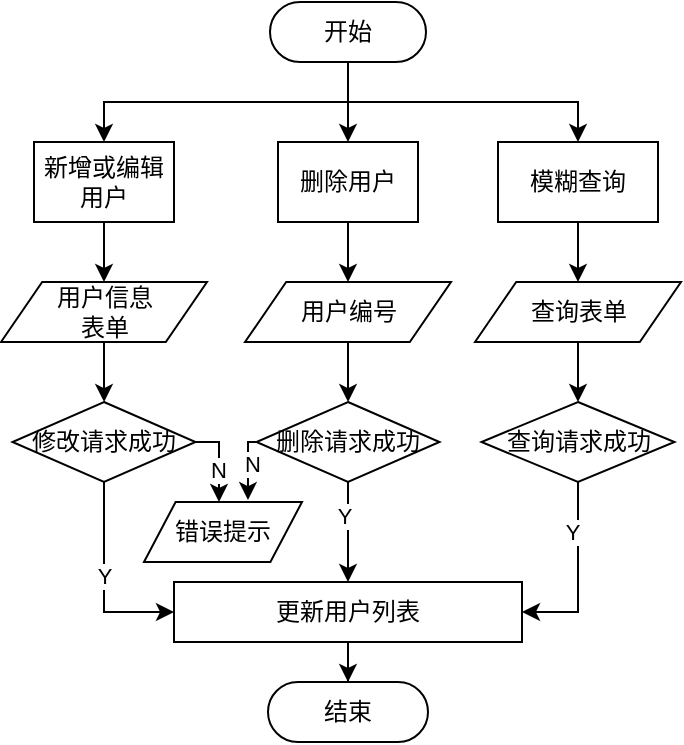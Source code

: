 <mxfile version="24.4.0" type="github">
  <diagram name="第 1 页" id="b8N8rCixuuFsRa8sN-TI">
    <mxGraphModel dx="380" dy="463" grid="0" gridSize="10" guides="1" tooltips="1" connect="1" arrows="1" fold="1" page="0" pageScale="1" pageWidth="827" pageHeight="1169" math="0" shadow="0">
      <root>
        <mxCell id="0" />
        <mxCell id="1" parent="0" />
        <mxCell id="KAa_qxT1jwkZMGta-7AU-33" style="edgeStyle=orthogonalEdgeStyle;rounded=0;orthogonalLoop=1;jettySize=auto;html=1;exitX=0.5;exitY=0.5;exitDx=0;exitDy=15;exitPerimeter=0;entryX=0.5;entryY=0;entryDx=0;entryDy=0;" edge="1" parent="1" source="KAa_qxT1jwkZMGta-7AU-36" target="KAa_qxT1jwkZMGta-7AU-38">
          <mxGeometry relative="1" as="geometry" />
        </mxCell>
        <mxCell id="KAa_qxT1jwkZMGta-7AU-34" style="edgeStyle=orthogonalEdgeStyle;rounded=0;orthogonalLoop=1;jettySize=auto;html=1;exitX=0.5;exitY=0.5;exitDx=0;exitDy=15;exitPerimeter=0;" edge="1" parent="1" source="KAa_qxT1jwkZMGta-7AU-36" target="KAa_qxT1jwkZMGta-7AU-40">
          <mxGeometry relative="1" as="geometry" />
        </mxCell>
        <mxCell id="KAa_qxT1jwkZMGta-7AU-35" style="edgeStyle=orthogonalEdgeStyle;rounded=0;orthogonalLoop=1;jettySize=auto;html=1;exitX=0.5;exitY=0.5;exitDx=0;exitDy=15;exitPerimeter=0;entryX=0.5;entryY=0;entryDx=0;entryDy=0;" edge="1" parent="1" source="KAa_qxT1jwkZMGta-7AU-36" target="KAa_qxT1jwkZMGta-7AU-42">
          <mxGeometry relative="1" as="geometry" />
        </mxCell>
        <mxCell id="KAa_qxT1jwkZMGta-7AU-36" value="开始" style="html=1;dashed=0;whiteSpace=wrap;shape=mxgraph.dfd.start" vertex="1" parent="1">
          <mxGeometry x="193" y="80" width="78" height="30" as="geometry" />
        </mxCell>
        <mxCell id="KAa_qxT1jwkZMGta-7AU-37" style="edgeStyle=orthogonalEdgeStyle;rounded=0;orthogonalLoop=1;jettySize=auto;html=1;exitX=0.5;exitY=1;exitDx=0;exitDy=0;" edge="1" parent="1" source="KAa_qxT1jwkZMGta-7AU-38" target="KAa_qxT1jwkZMGta-7AU-44">
          <mxGeometry relative="1" as="geometry" />
        </mxCell>
        <mxCell id="KAa_qxT1jwkZMGta-7AU-38" value="新增或编辑用户" style="html=1;dashed=0;whiteSpace=wrap;" vertex="1" parent="1">
          <mxGeometry x="75" y="150" width="70" height="40" as="geometry" />
        </mxCell>
        <mxCell id="KAa_qxT1jwkZMGta-7AU-39" style="edgeStyle=orthogonalEdgeStyle;rounded=0;orthogonalLoop=1;jettySize=auto;html=1;exitX=0.5;exitY=1;exitDx=0;exitDy=0;" edge="1" parent="1" source="KAa_qxT1jwkZMGta-7AU-40" target="KAa_qxT1jwkZMGta-7AU-51">
          <mxGeometry relative="1" as="geometry" />
        </mxCell>
        <mxCell id="KAa_qxT1jwkZMGta-7AU-40" value="删除用户" style="html=1;dashed=0;whiteSpace=wrap;" vertex="1" parent="1">
          <mxGeometry x="197" y="150" width="70" height="40" as="geometry" />
        </mxCell>
        <mxCell id="KAa_qxT1jwkZMGta-7AU-41" style="edgeStyle=orthogonalEdgeStyle;rounded=0;orthogonalLoop=1;jettySize=auto;html=1;exitX=0.5;exitY=1;exitDx=0;exitDy=0;" edge="1" parent="1" source="KAa_qxT1jwkZMGta-7AU-42" target="KAa_qxT1jwkZMGta-7AU-53">
          <mxGeometry relative="1" as="geometry" />
        </mxCell>
        <mxCell id="KAa_qxT1jwkZMGta-7AU-42" value="模糊查询" style="html=1;dashed=0;whiteSpace=wrap;" vertex="1" parent="1">
          <mxGeometry x="307" y="150" width="80" height="40" as="geometry" />
        </mxCell>
        <mxCell id="KAa_qxT1jwkZMGta-7AU-43" style="edgeStyle=orthogonalEdgeStyle;rounded=0;orthogonalLoop=1;jettySize=auto;html=1;exitX=0.5;exitY=1;exitDx=0;exitDy=0;" edge="1" parent="1" source="KAa_qxT1jwkZMGta-7AU-44" target="KAa_qxT1jwkZMGta-7AU-49">
          <mxGeometry relative="1" as="geometry" />
        </mxCell>
        <mxCell id="KAa_qxT1jwkZMGta-7AU-44" value="用户信息&lt;div&gt;表单&lt;/div&gt;" style="shape=parallelogram;perimeter=parallelogramPerimeter;whiteSpace=wrap;html=1;dashed=0;" vertex="1" parent="1">
          <mxGeometry x="58.5" y="220" width="103" height="30" as="geometry" />
        </mxCell>
        <mxCell id="KAa_qxT1jwkZMGta-7AU-45" style="edgeStyle=orthogonalEdgeStyle;rounded=0;orthogonalLoop=1;jettySize=auto;html=1;exitX=0.5;exitY=1;exitDx=0;exitDy=0;entryX=0;entryY=0.5;entryDx=0;entryDy=0;" edge="1" parent="1" source="KAa_qxT1jwkZMGta-7AU-49" target="KAa_qxT1jwkZMGta-7AU-55">
          <mxGeometry relative="1" as="geometry" />
        </mxCell>
        <mxCell id="KAa_qxT1jwkZMGta-7AU-46" value="Y" style="edgeLabel;html=1;align=center;verticalAlign=middle;resizable=0;points=[];" vertex="1" connectable="0" parent="KAa_qxT1jwkZMGta-7AU-45">
          <mxGeometry x="-0.059" relative="1" as="geometry">
            <mxPoint as="offset" />
          </mxGeometry>
        </mxCell>
        <mxCell id="KAa_qxT1jwkZMGta-7AU-47" style="edgeStyle=orthogonalEdgeStyle;rounded=0;orthogonalLoop=1;jettySize=auto;html=1;exitX=1;exitY=0.5;exitDx=0;exitDy=0;entryX=0.5;entryY=0;entryDx=0;entryDy=0;" edge="1" parent="1" source="KAa_qxT1jwkZMGta-7AU-49">
          <mxGeometry relative="1" as="geometry">
            <mxPoint x="167.5" y="330" as="targetPoint" />
          </mxGeometry>
        </mxCell>
        <mxCell id="KAa_qxT1jwkZMGta-7AU-48" value="N" style="edgeLabel;html=1;align=center;verticalAlign=middle;resizable=0;points=[];" vertex="1" connectable="0" parent="KAa_qxT1jwkZMGta-7AU-47">
          <mxGeometry x="0.186" y="-1" relative="1" as="geometry">
            <mxPoint as="offset" />
          </mxGeometry>
        </mxCell>
        <mxCell id="KAa_qxT1jwkZMGta-7AU-49" value="修改请求成功" style="shape=rhombus;html=1;dashed=0;whiteSpace=wrap;perimeter=rhombusPerimeter;" vertex="1" parent="1">
          <mxGeometry x="64.25" y="280" width="91.5" height="40" as="geometry" />
        </mxCell>
        <mxCell id="KAa_qxT1jwkZMGta-7AU-50" style="edgeStyle=orthogonalEdgeStyle;rounded=0;orthogonalLoop=1;jettySize=auto;html=1;exitX=0.5;exitY=1;exitDx=0;exitDy=0;" edge="1" parent="1" source="KAa_qxT1jwkZMGta-7AU-51" target="KAa_qxT1jwkZMGta-7AU-59">
          <mxGeometry relative="1" as="geometry" />
        </mxCell>
        <mxCell id="KAa_qxT1jwkZMGta-7AU-51" value="用户编号" style="shape=parallelogram;perimeter=parallelogramPerimeter;whiteSpace=wrap;html=1;dashed=0;" vertex="1" parent="1">
          <mxGeometry x="180.5" y="220" width="103" height="30" as="geometry" />
        </mxCell>
        <mxCell id="KAa_qxT1jwkZMGta-7AU-52" style="edgeStyle=orthogonalEdgeStyle;rounded=0;orthogonalLoop=1;jettySize=auto;html=1;exitX=0.5;exitY=1;exitDx=0;exitDy=0;entryX=0.5;entryY=0;entryDx=0;entryDy=0;" edge="1" parent="1" source="KAa_qxT1jwkZMGta-7AU-53" target="KAa_qxT1jwkZMGta-7AU-62">
          <mxGeometry relative="1" as="geometry" />
        </mxCell>
        <mxCell id="KAa_qxT1jwkZMGta-7AU-53" value="查询表单" style="shape=parallelogram;perimeter=parallelogramPerimeter;whiteSpace=wrap;html=1;dashed=0;" vertex="1" parent="1">
          <mxGeometry x="295.5" y="220" width="103" height="30" as="geometry" />
        </mxCell>
        <mxCell id="KAa_qxT1jwkZMGta-7AU-54" style="edgeStyle=orthogonalEdgeStyle;rounded=0;orthogonalLoop=1;jettySize=auto;html=1;exitX=0.5;exitY=1;exitDx=0;exitDy=0;" edge="1" parent="1" source="KAa_qxT1jwkZMGta-7AU-55" target="KAa_qxT1jwkZMGta-7AU-65">
          <mxGeometry relative="1" as="geometry" />
        </mxCell>
        <mxCell id="KAa_qxT1jwkZMGta-7AU-55" value="更新用户列表" style="html=1;dashed=0;whiteSpace=wrap;" vertex="1" parent="1">
          <mxGeometry x="145" y="370" width="174" height="30" as="geometry" />
        </mxCell>
        <mxCell id="KAa_qxT1jwkZMGta-7AU-56" value="错误提示" style="shape=parallelogram;perimeter=parallelogramPerimeter;whiteSpace=wrap;html=1;dashed=0;" vertex="1" parent="1">
          <mxGeometry x="130" y="330" width="79" height="30" as="geometry" />
        </mxCell>
        <mxCell id="KAa_qxT1jwkZMGta-7AU-57" style="edgeStyle=orthogonalEdgeStyle;rounded=0;orthogonalLoop=1;jettySize=auto;html=1;exitX=0.5;exitY=1;exitDx=0;exitDy=0;" edge="1" parent="1" source="KAa_qxT1jwkZMGta-7AU-59" target="KAa_qxT1jwkZMGta-7AU-55">
          <mxGeometry relative="1" as="geometry" />
        </mxCell>
        <mxCell id="KAa_qxT1jwkZMGta-7AU-58" value="Y" style="edgeLabel;html=1;align=center;verticalAlign=middle;resizable=0;points=[];" vertex="1" connectable="0" parent="KAa_qxT1jwkZMGta-7AU-57">
          <mxGeometry x="-0.32" y="-2" relative="1" as="geometry">
            <mxPoint as="offset" />
          </mxGeometry>
        </mxCell>
        <mxCell id="KAa_qxT1jwkZMGta-7AU-59" value="删除请求成功" style="shape=rhombus;html=1;dashed=0;whiteSpace=wrap;perimeter=rhombusPerimeter;" vertex="1" parent="1">
          <mxGeometry x="186.25" y="280" width="91.5" height="40" as="geometry" />
        </mxCell>
        <mxCell id="KAa_qxT1jwkZMGta-7AU-60" style="edgeStyle=orthogonalEdgeStyle;rounded=0;orthogonalLoop=1;jettySize=auto;html=1;exitX=0.5;exitY=1;exitDx=0;exitDy=0;entryX=1;entryY=0.5;entryDx=0;entryDy=0;" edge="1" parent="1" source="KAa_qxT1jwkZMGta-7AU-62" target="KAa_qxT1jwkZMGta-7AU-55">
          <mxGeometry relative="1" as="geometry" />
        </mxCell>
        <mxCell id="KAa_qxT1jwkZMGta-7AU-61" value="Y" style="edgeLabel;html=1;align=center;verticalAlign=middle;resizable=0;points=[];" vertex="1" connectable="0" parent="KAa_qxT1jwkZMGta-7AU-60">
          <mxGeometry x="-0.477" y="-3" relative="1" as="geometry">
            <mxPoint as="offset" />
          </mxGeometry>
        </mxCell>
        <mxCell id="KAa_qxT1jwkZMGta-7AU-62" value="查询请求成功" style="shape=rhombus;html=1;dashed=0;whiteSpace=wrap;perimeter=rhombusPerimeter;" vertex="1" parent="1">
          <mxGeometry x="298.75" y="280" width="96.5" height="40" as="geometry" />
        </mxCell>
        <mxCell id="KAa_qxT1jwkZMGta-7AU-63" style="edgeStyle=orthogonalEdgeStyle;rounded=0;orthogonalLoop=1;jettySize=auto;html=1;exitX=0;exitY=0.5;exitDx=0;exitDy=0;entryX=0.658;entryY=-0.033;entryDx=0;entryDy=0;entryPerimeter=0;" edge="1" parent="1" source="KAa_qxT1jwkZMGta-7AU-59" target="KAa_qxT1jwkZMGta-7AU-56">
          <mxGeometry relative="1" as="geometry" />
        </mxCell>
        <mxCell id="KAa_qxT1jwkZMGta-7AU-64" value="N" style="edgeLabel;html=1;align=center;verticalAlign=middle;resizable=0;points=[];" vertex="1" connectable="0" parent="KAa_qxT1jwkZMGta-7AU-63">
          <mxGeometry x="-0.108" y="2" relative="1" as="geometry">
            <mxPoint as="offset" />
          </mxGeometry>
        </mxCell>
        <mxCell id="KAa_qxT1jwkZMGta-7AU-65" value="结束" style="html=1;dashed=0;whiteSpace=wrap;shape=mxgraph.dfd.start" vertex="1" parent="1">
          <mxGeometry x="192" y="420" width="80" height="30" as="geometry" />
        </mxCell>
      </root>
    </mxGraphModel>
  </diagram>
</mxfile>
